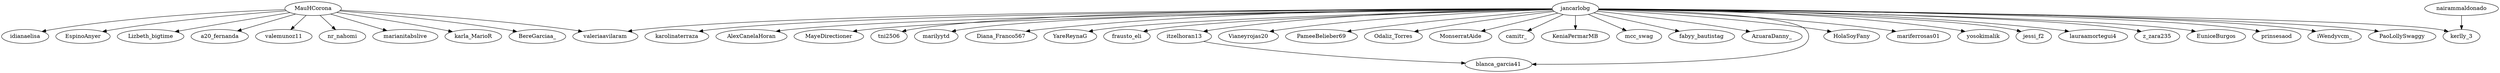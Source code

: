 strict digraph {
"MauHCorona" -> "idianaelisa"
"MauHCorona" -> "EspinoAnyer"
"MauHCorona" -> "Lizbeth_bigtime"
"MauHCorona" -> "a20_fernanda"
"MauHCorona" -> "valemunoz11"
"MauHCorona" -> "valeriaavilaram"
"MauHCorona" -> "nr_nahomi"
"MauHCorona" -> "marianitabslive"
"MauHCorona" -> "karla_MarioR"
"MauHCorona" -> "BereGarciaa_"
"jancarlobg" -> "karolinaterraza"
"jancarlobg" -> "AlexCanelaHoran"
"jancarlobg" -> "MayeDirectioner"
"jancarlobg" -> "tni2506"
"jancarlobg" -> "marilyytd"
"jancarlobg" -> "Diana_Franco567"
"jancarlobg" -> "YareReynaG"
"jancarlobg" -> "frausto_eli"
"jancarlobg" -> "itzelhoran13"
"jancarlobg" -> "Vianeyrojas20"
"jancarlobg" -> "PameeBelieber69"
"jancarlobg" -> "Odaliz_Torres"
"jancarlobg" -> "MonserratAide"
"jancarlobg" -> "camitr_"
"jancarlobg" -> "KeniaPermarMB"
"jancarlobg" -> "mcc_swag"
"jancarlobg" -> "kerlly_3"
"jancarlobg" -> "fabyy_bautistag"
"jancarlobg" -> "AzuaraDanny_"
"jancarlobg" -> "blanca_garcia41"
"jancarlobg" -> "HolaSoyFany"
"jancarlobg" -> "mariferrosas01"
"jancarlobg" -> "valeriaavilaram"
"jancarlobg" -> "yosokimalik"
"jancarlobg" -> "jessi_f2"
"jancarlobg" -> "lauraamortegui4"
"jancarlobg" -> "z_zara235"
"jancarlobg" -> "EuniceBurgos"
"jancarlobg" -> "prinsesaod"
"jancarlobg" -> "iWendyvcm_"
"jancarlobg" -> "PaoLollySwaggy"
"itzelhoran13" -> "blanca_garcia41"
"nairammaldonado" -> "kerlly_3"
}